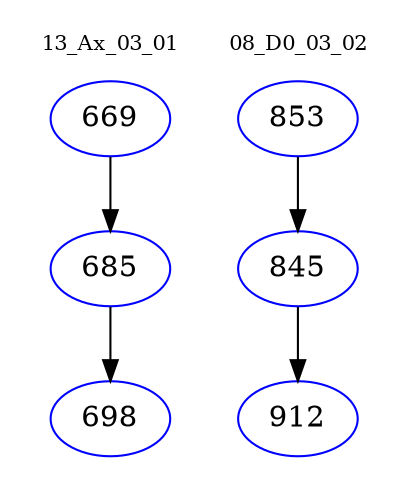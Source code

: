 digraph{
subgraph cluster_0 {
color = white
label = "13_Ax_03_01";
fontsize=10;
T0_669 [label="669", color="blue"]
T0_669 -> T0_685 [color="black"]
T0_685 [label="685", color="blue"]
T0_685 -> T0_698 [color="black"]
T0_698 [label="698", color="blue"]
}
subgraph cluster_1 {
color = white
label = "08_D0_03_02";
fontsize=10;
T1_853 [label="853", color="blue"]
T1_853 -> T1_845 [color="black"]
T1_845 [label="845", color="blue"]
T1_845 -> T1_912 [color="black"]
T1_912 [label="912", color="blue"]
}
}
